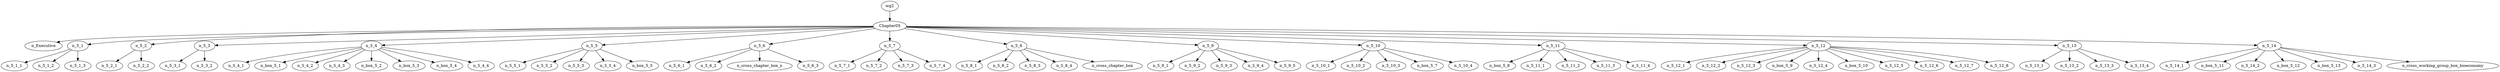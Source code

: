 digraph wg2 {
	wg2 -> Chapter05
	Chapter05 -> n_Executive
	Chapter05 -> n_5_1
	n_5_1 -> n_5_1_1
	n_5_1 -> n_5_1_2
	n_5_1 -> n_5_1_3
	Chapter05 -> n_5_2
	n_5_2 -> n_5_2_1
	n_5_2 -> n_5_2_2
	Chapter05 -> n_5_3
	n_5_3 -> n_5_3_1
	n_5_3 -> n_5_3_2
	Chapter05 -> n_5_4
	n_5_4 -> n_5_4_1
	n_5_4 -> n_box_5_1
	n_5_4 -> n_5_4_2
	n_5_4 -> n_5_4_3
	n_5_4 -> n_box_5_2
	n_5_4 -> n_box_5_3
	n_5_4 -> n_box_5_4
	n_5_4 -> n_5_4_4
	Chapter05 -> n_5_5
	n_5_5 -> n_5_5_1
	n_5_5 -> n_5_5_2
	n_5_5 -> n_5_5_3
	n_5_5 -> n_5_5_4
	n_5_5 -> n_box_5_5
	Chapter05 -> n_5_6
	n_5_6 -> n_5_6_1
	n_5_6 -> n_5_6_2
	n_5_6 -> n_cross_chapter_box_x
	n_5_6 -> n_5_6_3
	Chapter05 -> n_5_7
	n_5_7 -> n_5_7_1
	n_5_7 -> n_5_7_2
	n_5_7 -> n_5_7_3
	n_5_7 -> n_5_7_4
	Chapter05 -> n_5_8
	n_5_8 -> n_5_8_1
	n_5_8 -> n_5_8_2
	n_5_8 -> n_5_8_3
	n_5_8 -> n_5_8_4
	n_5_8 -> n_cross_chapter_box
	Chapter05 -> n_5_9
	n_5_9 -> n_5_9_1
	n_5_9 -> n_5_9_2
	n_5_9 -> n_5_9_3
	n_5_9 -> n_5_9_4
	n_5_9 -> n_5_9_5
	Chapter05 -> n_5_10
	n_5_10 -> n_5_10_1
	n_5_10 -> n_5_10_2
	n_5_10 -> n_5_10_3
	n_5_10 -> n_box_5_7
	n_5_10 -> n_5_10_4
	Chapter05 -> n_5_11
	n_5_11 -> n_box_5_8
	n_5_11 -> n_5_11_1
	n_5_11 -> n_5_11_2
	n_5_11 -> n_5_11_3
	n_5_11 -> n_5_11_4
	Chapter05 -> n_5_12
	n_5_12 -> n_5_12_1
	n_5_12 -> n_5_12_2
	n_5_12 -> n_5_12_3
	n_5_12 -> n_box_5_9
	n_5_12 -> n_5_12_4
	n_5_12 -> n_box_5_10
	n_5_12 -> n_5_12_5
	n_5_12 -> n_5_12_6
	n_5_12 -> n_5_12_7
	n_5_12 -> n_5_12_8
	Chapter05 -> n_5_13
	n_5_13 -> n_5_13_1
	n_5_13 -> n_5_13_2
	n_5_13 -> n_5_13_3
	n_5_13 -> n_5_13_4
	Chapter05 -> n_5_14
	n_5_14 -> n_5_14_1
	n_5_14 -> n_box_5_11
	n_5_14 -> n_5_14_2
	n_5_14 -> n_box_5_12
	n_5_14 -> n_box_5_13
	n_5_14 -> n_5_14_3
	n_5_14 -> n_cross_working_group_box_bioeconomy
}
